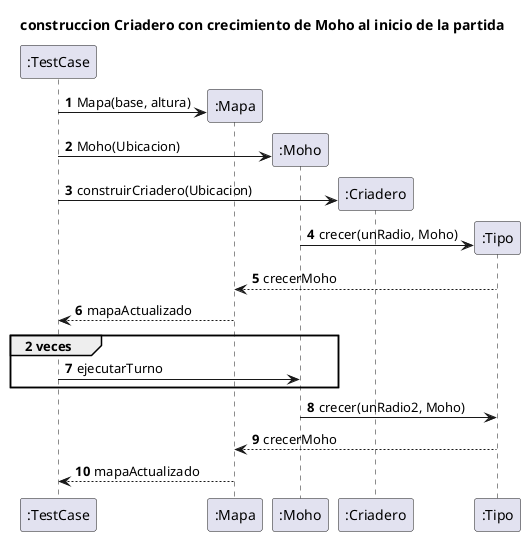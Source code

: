 @startuml
'https://plantuml.com/sequence-diagram
title construccion Criadero con crecimiento de Moho al inicio de la partida
autonumber
create ":TestCase"
create ":Mapa"
":TestCase" -> ":Mapa": Mapa(base, altura)
create ":Moho"
":TestCase" -> ":Moho": Moho(Ubicacion)
create ":Criadero"
":TestCase" -> ":Criadero": construirCriadero(Ubicacion)

create ":Tipo"
":Moho" -> ":Tipo": crecer(unRadio, Moho)

":Tipo" --> ":Mapa": crecerMoho

":Mapa" --> ":TestCase": mapaActualizado
group 2 veces
      ":TestCase" -> ":Moho": ejecutarTurno
end
":Moho" -> ":Tipo": crecer(unRadio2, Moho)
":Tipo" --> ":Mapa": crecerMoho
":Mapa" --> ":TestCase": mapaActualizado




@enduml